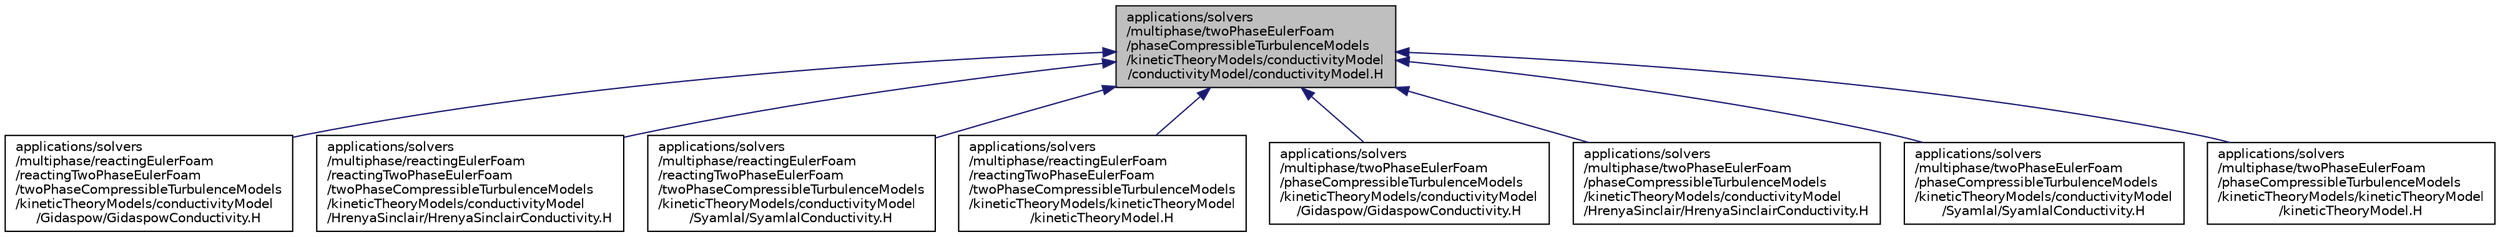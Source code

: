 digraph "applications/solvers/multiphase/twoPhaseEulerFoam/phaseCompressibleTurbulenceModels/kineticTheoryModels/conductivityModel/conductivityModel/conductivityModel.H"
{
  bgcolor="transparent";
  edge [fontname="Helvetica",fontsize="10",labelfontname="Helvetica",labelfontsize="10"];
  node [fontname="Helvetica",fontsize="10",shape=record];
  Node316 [label="applications/solvers\l/multiphase/twoPhaseEulerFoam\l/phaseCompressibleTurbulenceModels\l/kineticTheoryModels/conductivityModel\l/conductivityModel/conductivityModel.H",height=0.2,width=0.4,color="black", fillcolor="grey75", style="filled", fontcolor="black"];
  Node316 -> Node317 [dir="back",color="midnightblue",fontsize="10",style="solid",fontname="Helvetica"];
  Node317 [label="applications/solvers\l/multiphase/reactingEulerFoam\l/reactingTwoPhaseEulerFoam\l/twoPhaseCompressibleTurbulenceModels\l/kineticTheoryModels/conductivityModel\l/Gidaspow/GidaspowConductivity.H",height=0.2,width=0.4,color="black",URL="$a40706.html"];
  Node316 -> Node318 [dir="back",color="midnightblue",fontsize="10",style="solid",fontname="Helvetica"];
  Node318 [label="applications/solvers\l/multiphase/reactingEulerFoam\l/reactingTwoPhaseEulerFoam\l/twoPhaseCompressibleTurbulenceModels\l/kineticTheoryModels/conductivityModel\l/HrenyaSinclair/HrenyaSinclairConductivity.H",height=0.2,width=0.4,color="black",URL="$a40718.html"];
  Node316 -> Node319 [dir="back",color="midnightblue",fontsize="10",style="solid",fontname="Helvetica"];
  Node319 [label="applications/solvers\l/multiphase/reactingEulerFoam\l/reactingTwoPhaseEulerFoam\l/twoPhaseCompressibleTurbulenceModels\l/kineticTheoryModels/conductivityModel\l/Syamlal/SyamlalConductivity.H",height=0.2,width=0.4,color="black",URL="$a40730.html"];
  Node316 -> Node320 [dir="back",color="midnightblue",fontsize="10",style="solid",fontname="Helvetica"];
  Node320 [label="applications/solvers\l/multiphase/reactingEulerFoam\l/reactingTwoPhaseEulerFoam\l/twoPhaseCompressibleTurbulenceModels\l/kineticTheoryModels/kineticTheoryModel\l/kineticTheoryModel.H",height=0.2,width=0.4,color="black",URL="$a40850.html"];
  Node316 -> Node321 [dir="back",color="midnightblue",fontsize="10",style="solid",fontname="Helvetica"];
  Node321 [label="applications/solvers\l/multiphase/twoPhaseEulerFoam\l/phaseCompressibleTurbulenceModels\l/kineticTheoryModels/conductivityModel\l/Gidaspow/GidaspowConductivity.H",height=0.2,width=0.4,color="black",URL="$a40709.html"];
  Node316 -> Node322 [dir="back",color="midnightblue",fontsize="10",style="solid",fontname="Helvetica"];
  Node322 [label="applications/solvers\l/multiphase/twoPhaseEulerFoam\l/phaseCompressibleTurbulenceModels\l/kineticTheoryModels/conductivityModel\l/HrenyaSinclair/HrenyaSinclairConductivity.H",height=0.2,width=0.4,color="black",URL="$a40721.html"];
  Node316 -> Node323 [dir="back",color="midnightblue",fontsize="10",style="solid",fontname="Helvetica"];
  Node323 [label="applications/solvers\l/multiphase/twoPhaseEulerFoam\l/phaseCompressibleTurbulenceModels\l/kineticTheoryModels/conductivityModel\l/Syamlal/SyamlalConductivity.H",height=0.2,width=0.4,color="black",URL="$a40733.html"];
  Node316 -> Node324 [dir="back",color="midnightblue",fontsize="10",style="solid",fontname="Helvetica"];
  Node324 [label="applications/solvers\l/multiphase/twoPhaseEulerFoam\l/phaseCompressibleTurbulenceModels\l/kineticTheoryModels/kineticTheoryModel\l/kineticTheoryModel.H",height=0.2,width=0.4,color="black",URL="$a40853.html"];
}
